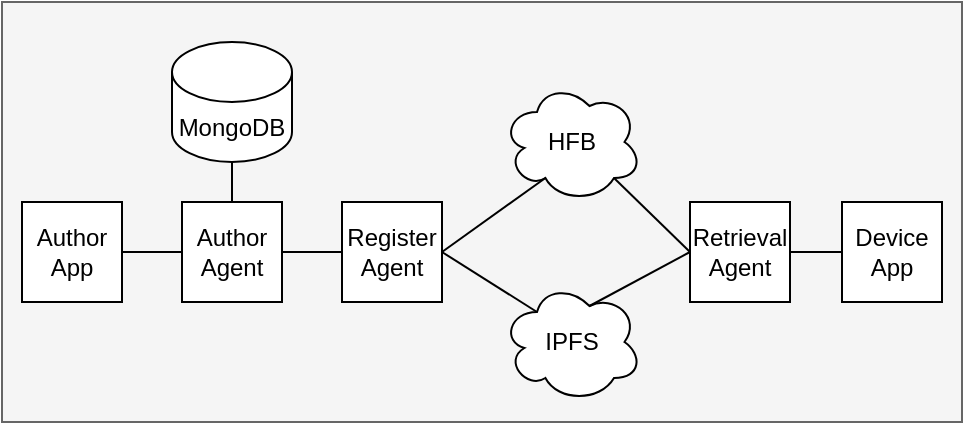 <mxfile version="21.0.10" type="device"><diagram name="Página-1" id="KNXKBinbfChZJkYnZO4M"><mxGraphModel dx="880" dy="470" grid="1" gridSize="10" guides="1" tooltips="1" connect="1" arrows="1" fold="1" page="1" pageScale="1" pageWidth="827" pageHeight="1169" math="0" shadow="0"><root><mxCell id="0"/><mxCell id="1" parent="0"/><mxCell id="GmhfniXLTzS0xHaGXnOX-18" value="" style="rounded=0;whiteSpace=wrap;html=1;fillColor=#f5f5f5;fontColor=#333333;strokeColor=#666666;" vertex="1" parent="1"><mxGeometry x="70" y="60" width="480" height="210" as="geometry"/></mxCell><mxCell id="GmhfniXLTzS0xHaGXnOX-11" style="edgeStyle=orthogonalEdgeStyle;rounded=0;orthogonalLoop=1;jettySize=auto;html=1;exitX=0.5;exitY=0;exitDx=0;exitDy=0;entryX=0.5;entryY=1;entryDx=0;entryDy=0;entryPerimeter=0;endArrow=none;endFill=0;" edge="1" parent="1" source="GmhfniXLTzS0xHaGXnOX-1" target="GmhfniXLTzS0xHaGXnOX-5"><mxGeometry relative="1" as="geometry"/></mxCell><mxCell id="GmhfniXLTzS0xHaGXnOX-12" style="edgeStyle=orthogonalEdgeStyle;rounded=0;orthogonalLoop=1;jettySize=auto;html=1;exitX=1;exitY=0.5;exitDx=0;exitDy=0;entryX=0;entryY=0.5;entryDx=0;entryDy=0;endArrow=none;endFill=0;" edge="1" parent="1" source="GmhfniXLTzS0xHaGXnOX-1" target="GmhfniXLTzS0xHaGXnOX-3"><mxGeometry relative="1" as="geometry"/></mxCell><mxCell id="GmhfniXLTzS0xHaGXnOX-1" value="&lt;div&gt;Author&lt;/div&gt;&lt;div&gt;Agent&lt;br&gt;&lt;/div&gt;" style="rounded=0;whiteSpace=wrap;html=1;" vertex="1" parent="1"><mxGeometry x="160" y="160" width="50" height="50" as="geometry"/></mxCell><mxCell id="GmhfniXLTzS0xHaGXnOX-17" style="edgeStyle=orthogonalEdgeStyle;rounded=0;orthogonalLoop=1;jettySize=auto;html=1;exitX=1;exitY=0.5;exitDx=0;exitDy=0;entryX=0;entryY=0.5;entryDx=0;entryDy=0;endArrow=none;endFill=0;" edge="1" parent="1" source="GmhfniXLTzS0xHaGXnOX-2" target="GmhfniXLTzS0xHaGXnOX-9"><mxGeometry relative="1" as="geometry"/></mxCell><mxCell id="GmhfniXLTzS0xHaGXnOX-2" value="&lt;div&gt;Retrieval&lt;br&gt;&lt;/div&gt;&lt;div&gt;Agent&lt;br&gt;&lt;/div&gt;" style="rounded=0;whiteSpace=wrap;html=1;" vertex="1" parent="1"><mxGeometry x="414" y="160" width="50" height="50" as="geometry"/></mxCell><mxCell id="GmhfniXLTzS0xHaGXnOX-3" value="&lt;div&gt;Register&lt;br&gt;&lt;/div&gt;&lt;div&gt;Agent&lt;br&gt;&lt;/div&gt;" style="rounded=0;whiteSpace=wrap;html=1;" vertex="1" parent="1"><mxGeometry x="240" y="160" width="50" height="50" as="geometry"/></mxCell><mxCell id="GmhfniXLTzS0xHaGXnOX-5" value="MongoDB" style="shape=cylinder3;whiteSpace=wrap;html=1;boundedLbl=1;backgroundOutline=1;size=15;" vertex="1" parent="1"><mxGeometry x="155" y="80" width="60" height="60" as="geometry"/></mxCell><mxCell id="GmhfniXLTzS0xHaGXnOX-6" value="HFB" style="ellipse;shape=cloud;whiteSpace=wrap;html=1;" vertex="1" parent="1"><mxGeometry x="320" y="100" width="70" height="60" as="geometry"/></mxCell><mxCell id="GmhfniXLTzS0xHaGXnOX-7" value="IPFS" style="ellipse;shape=cloud;whiteSpace=wrap;html=1;" vertex="1" parent="1"><mxGeometry x="320" y="200" width="70" height="60" as="geometry"/></mxCell><mxCell id="GmhfniXLTzS0xHaGXnOX-10" style="edgeStyle=orthogonalEdgeStyle;rounded=0;orthogonalLoop=1;jettySize=auto;html=1;exitX=1;exitY=0.5;exitDx=0;exitDy=0;entryX=0;entryY=0.5;entryDx=0;entryDy=0;endArrow=none;endFill=0;" edge="1" parent="1" source="GmhfniXLTzS0xHaGXnOX-8" target="GmhfniXLTzS0xHaGXnOX-1"><mxGeometry relative="1" as="geometry"/></mxCell><mxCell id="GmhfniXLTzS0xHaGXnOX-8" value="&lt;div&gt;Author&lt;/div&gt;&lt;div&gt;App&lt;br&gt;&lt;/div&gt;" style="rounded=0;whiteSpace=wrap;html=1;" vertex="1" parent="1"><mxGeometry x="80" y="160" width="50" height="50" as="geometry"/></mxCell><mxCell id="GmhfniXLTzS0xHaGXnOX-9" value="&lt;div&gt;Device&lt;/div&gt;&lt;div&gt;App&lt;br&gt;&lt;/div&gt;" style="rounded=0;whiteSpace=wrap;html=1;" vertex="1" parent="1"><mxGeometry x="490" y="160" width="50" height="50" as="geometry"/></mxCell><mxCell id="GmhfniXLTzS0xHaGXnOX-13" value="" style="endArrow=none;html=1;rounded=0;entryX=0.25;entryY=0.25;entryDx=0;entryDy=0;entryPerimeter=0;exitX=1;exitY=0.5;exitDx=0;exitDy=0;" edge="1" parent="1" source="GmhfniXLTzS0xHaGXnOX-3" target="GmhfniXLTzS0xHaGXnOX-7"><mxGeometry width="50" height="50" relative="1" as="geometry"><mxPoint x="290" y="380" as="sourcePoint"/><mxPoint x="340" y="330" as="targetPoint"/></mxGeometry></mxCell><mxCell id="GmhfniXLTzS0xHaGXnOX-14" value="" style="endArrow=none;html=1;rounded=0;entryX=0.31;entryY=0.8;entryDx=0;entryDy=0;entryPerimeter=0;exitX=1;exitY=0.5;exitDx=0;exitDy=0;" edge="1" parent="1" source="GmhfniXLTzS0xHaGXnOX-3" target="GmhfniXLTzS0xHaGXnOX-6"><mxGeometry width="50" height="50" relative="1" as="geometry"><mxPoint x="310" y="350" as="sourcePoint"/><mxPoint x="360" y="300" as="targetPoint"/></mxGeometry></mxCell><mxCell id="GmhfniXLTzS0xHaGXnOX-15" value="" style="endArrow=none;html=1;rounded=0;entryX=0;entryY=0.5;entryDx=0;entryDy=0;exitX=0.8;exitY=0.8;exitDx=0;exitDy=0;exitPerimeter=0;" edge="1" parent="1" source="GmhfniXLTzS0xHaGXnOX-6" target="GmhfniXLTzS0xHaGXnOX-2"><mxGeometry width="50" height="50" relative="1" as="geometry"><mxPoint x="240" y="350" as="sourcePoint"/><mxPoint x="290" y="300" as="targetPoint"/></mxGeometry></mxCell><mxCell id="GmhfniXLTzS0xHaGXnOX-16" value="" style="endArrow=none;html=1;rounded=0;entryX=0;entryY=0.5;entryDx=0;entryDy=0;exitX=0.625;exitY=0.2;exitDx=0;exitDy=0;exitPerimeter=0;" edge="1" parent="1" source="GmhfniXLTzS0xHaGXnOX-7" target="GmhfniXLTzS0xHaGXnOX-2"><mxGeometry width="50" height="50" relative="1" as="geometry"><mxPoint x="390" y="350" as="sourcePoint"/><mxPoint x="440" y="300" as="targetPoint"/></mxGeometry></mxCell><mxCell id="GmhfniXLTzS0xHaGXnOX-19" value="" style="shape=image;verticalLabelPosition=bottom;labelBackgroundColor=default;verticalAlign=top;aspect=fixed;imageAspect=0;image=https://www.docker.com/wp-content/uploads/2022/03/vertical-logo-monochromatic.png;" vertex="1" parent="1"><mxGeometry x="485" y="70" width="60" height="51.35" as="geometry"/></mxCell></root></mxGraphModel></diagram></mxfile>